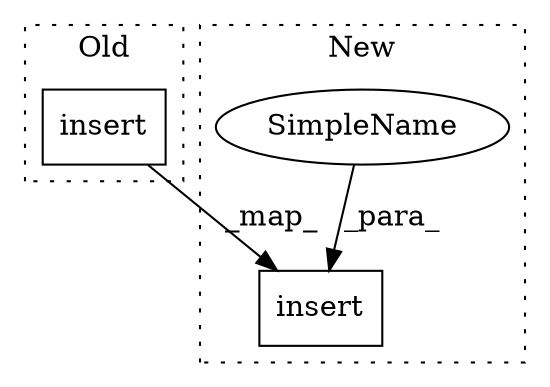 digraph G {
subgraph cluster0 {
1 [label="insert" a="32" s="9225,9237" l="7,1" shape="box"];
label = "Old";
style="dotted";
}
subgraph cluster1 {
2 [label="insert" a="32" s="11250,11269" l="7,1" shape="box"];
3 [label="SimpleName" a="42" s="11264" l="5" shape="ellipse"];
label = "New";
style="dotted";
}
1 -> 2 [label="_map_"];
3 -> 2 [label="_para_"];
}